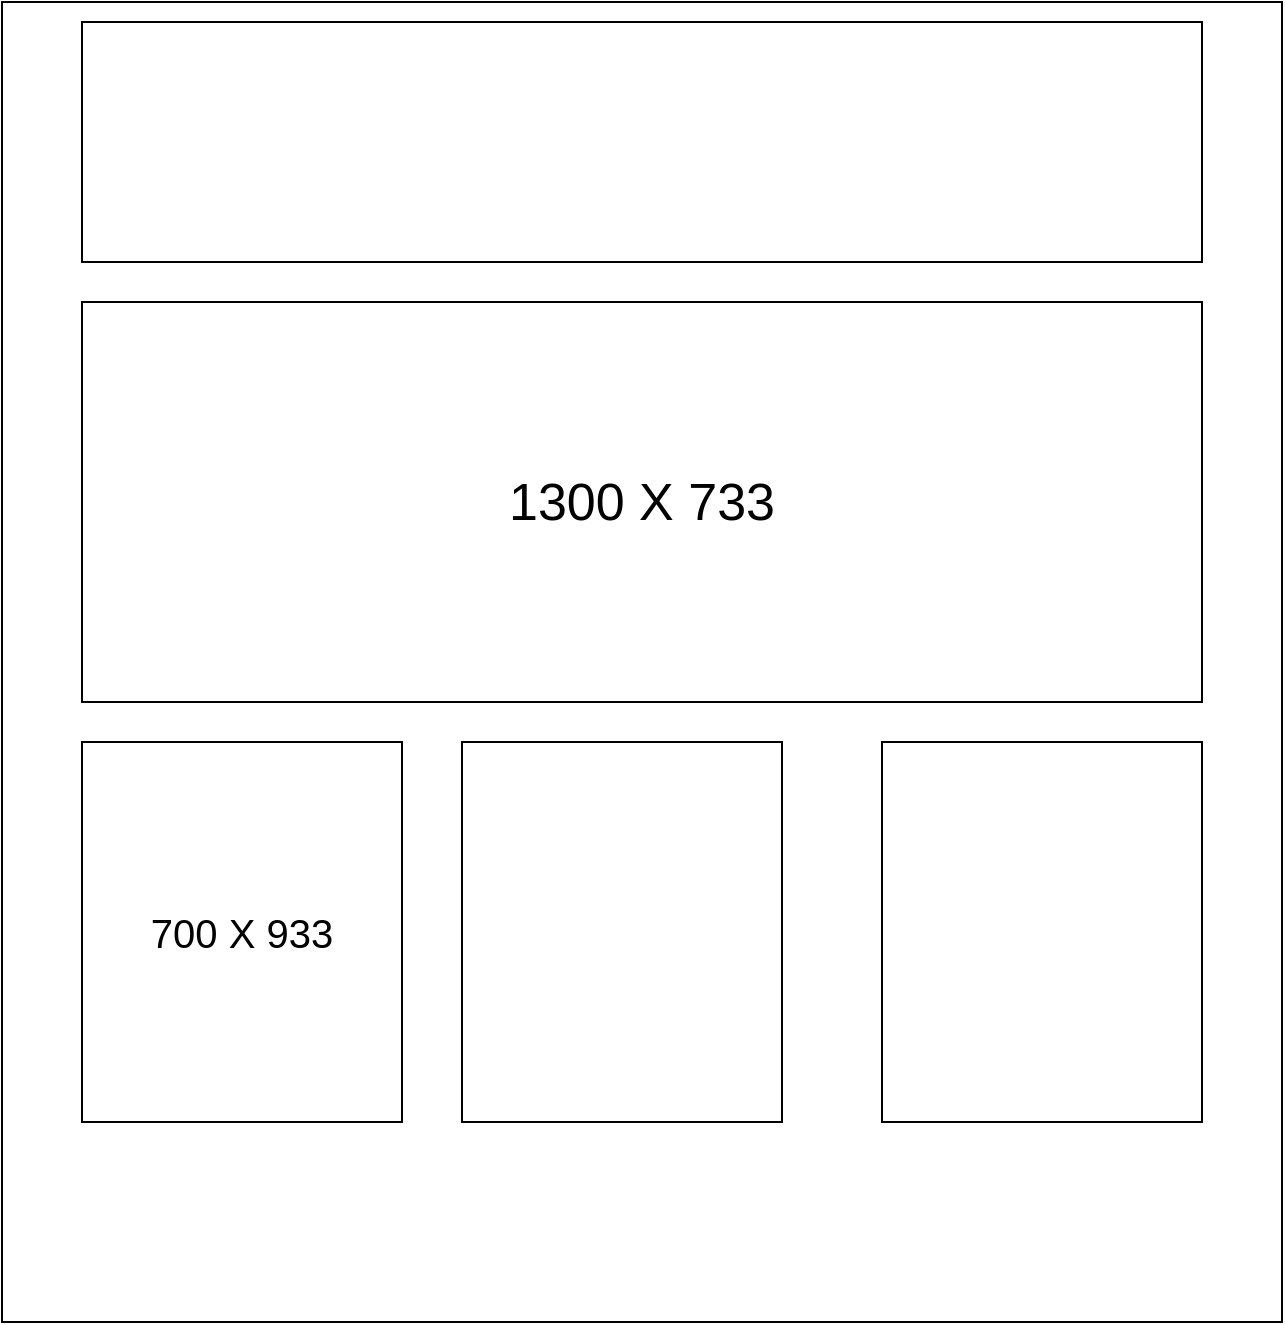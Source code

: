 <mxfile version="26.0.12" pages="2">
  <diagram name="Page-1" id="2F1eauxM8fGFwbu9mJu0">
    <mxGraphModel dx="1182" dy="694" grid="1" gridSize="10" guides="1" tooltips="1" connect="1" arrows="1" fold="1" page="1" pageScale="1" pageWidth="827" pageHeight="1169" math="0" shadow="0">
      <root>
        <mxCell id="0" />
        <mxCell id="1" parent="0" />
        <mxCell id="lpkpt1s2S9Q52mZW5yr8-1" value="" style="rounded=0;whiteSpace=wrap;html=1;" vertex="1" parent="1">
          <mxGeometry x="80" y="40" width="640" height="660" as="geometry" />
        </mxCell>
        <mxCell id="lpkpt1s2S9Q52mZW5yr8-2" value="&lt;font style=&quot;font-size: 26px;&quot;&gt;1300 X 733&lt;/font&gt;" style="rounded=0;whiteSpace=wrap;html=1;" vertex="1" parent="1">
          <mxGeometry x="120" y="190" width="560" height="200" as="geometry" />
        </mxCell>
        <mxCell id="lpkpt1s2S9Q52mZW5yr8-3" value="&lt;font style=&quot;font-size: 20px;&quot;&gt;700 X 933&lt;/font&gt;" style="rounded=0;whiteSpace=wrap;html=1;" vertex="1" parent="1">
          <mxGeometry x="120" y="410" width="160" height="190" as="geometry" />
        </mxCell>
        <mxCell id="lpkpt1s2S9Q52mZW5yr8-4" value="" style="rounded=0;whiteSpace=wrap;html=1;" vertex="1" parent="1">
          <mxGeometry x="310" y="410" width="160" height="190" as="geometry" />
        </mxCell>
        <mxCell id="lpkpt1s2S9Q52mZW5yr8-5" value="" style="rounded=0;whiteSpace=wrap;html=1;" vertex="1" parent="1">
          <mxGeometry x="520" y="410" width="160" height="190" as="geometry" />
        </mxCell>
        <mxCell id="lpkpt1s2S9Q52mZW5yr8-6" value="" style="rounded=0;whiteSpace=wrap;html=1;" vertex="1" parent="1">
          <mxGeometry x="120" y="50" width="560" height="120" as="geometry" />
        </mxCell>
      </root>
    </mxGraphModel>
  </diagram>
  <diagram id="b-4anqtN9l-T06ZhSQOU" name="Page-2">
    <mxGraphModel dx="1181" dy="687" grid="1" gridSize="10" guides="1" tooltips="1" connect="1" arrows="1" fold="1" page="1" pageScale="1" pageWidth="827" pageHeight="1169" math="0" shadow="0">
      <root>
        <mxCell id="0" />
        <mxCell id="1" parent="0" />
        <mxCell id="gaUPhj1n5_K914zTl5ZT-1" value="" style="rounded=0;whiteSpace=wrap;html=1;" vertex="1" parent="1">
          <mxGeometry x="240" y="160" width="440" height="250" as="geometry" />
        </mxCell>
        <mxCell id="gaUPhj1n5_K914zTl5ZT-2" value="70" style="text;html=1;align=center;verticalAlign=middle;whiteSpace=wrap;rounded=0;" vertex="1" parent="1">
          <mxGeometry x="680" y="320" width="30" height="30" as="geometry" />
        </mxCell>
        <mxCell id="gaUPhj1n5_K914zTl5ZT-4" value="120" style="text;html=1;align=center;verticalAlign=middle;whiteSpace=wrap;rounded=0;" vertex="1" parent="1">
          <mxGeometry x="445" y="405" width="30" height="30" as="geometry" />
        </mxCell>
        <mxCell id="gaUPhj1n5_K914zTl5ZT-14" value="" style="endArrow=none;html=1;rounded=0;dashed=1;dashPattern=1 2;" edge="1" parent="1">
          <mxGeometry width="50" height="50" relative="1" as="geometry">
            <mxPoint x="220" y="284" as="sourcePoint" />
            <mxPoint x="710" y="284" as="targetPoint" />
          </mxGeometry>
        </mxCell>
        <mxCell id="gaUPhj1n5_K914zTl5ZT-19" value="" style="endArrow=none;html=1;rounded=0;entryX=0;entryY=0.75;entryDx=0;entryDy=0;" edge="1" parent="1">
          <mxGeometry width="50" height="50" relative="1" as="geometry">
            <mxPoint x="337.5" y="183" as="sourcePoint" />
            <mxPoint x="582.5" y="182.5" as="targetPoint" />
            <Array as="points">
              <mxPoint x="402.5" y="170" />
              <mxPoint x="522.5" y="170" />
            </Array>
          </mxGeometry>
        </mxCell>
        <mxCell id="gaUPhj1n5_K914zTl5ZT-20" value="70" style="text;html=1;align=center;verticalAlign=middle;whiteSpace=wrap;rounded=0;" vertex="1" parent="1">
          <mxGeometry x="445" y="170" width="30" height="30" as="geometry" />
        </mxCell>
        <mxCell id="gaUPhj1n5_K914zTl5ZT-21" value="36" style="text;html=1;align=center;verticalAlign=middle;whiteSpace=wrap;rounded=0;" vertex="1" parent="1">
          <mxGeometry x="680" y="226" width="30" height="30" as="geometry" />
        </mxCell>
        <mxCell id="gaUPhj1n5_K914zTl5ZT-22" value="Monitor" style="text;html=1;align=center;verticalAlign=middle;whiteSpace=wrap;rounded=0;" vertex="1" parent="1">
          <mxGeometry x="430" y="190" width="60" height="30" as="geometry" />
        </mxCell>
        <mxCell id="gaUPhj1n5_K914zTl5ZT-23" value="" style="endArrow=none;html=1;rounded=0;" edge="1" parent="1">
          <mxGeometry width="50" height="50" relative="1" as="geometry">
            <mxPoint x="220" y="560" as="sourcePoint" />
            <mxPoint x="710" y="560" as="targetPoint" />
          </mxGeometry>
        </mxCell>
        <mxCell id="gaUPhj1n5_K914zTl5ZT-24" value="" style="endArrow=none;html=1;rounded=0;" edge="1" parent="1">
          <mxGeometry width="50" height="50" relative="1" as="geometry">
            <mxPoint x="707" y="680" as="sourcePoint" />
            <mxPoint x="707" y="560" as="targetPoint" />
          </mxGeometry>
        </mxCell>
        <mxCell id="gaUPhj1n5_K914zTl5ZT-25" value="" style="rounded=0;whiteSpace=wrap;html=1;rotation=25;" vertex="1" parent="1">
          <mxGeometry x="596.75" y="170" width="76.5" height="97.5" as="geometry" />
        </mxCell>
        <mxCell id="gaUPhj1n5_K914zTl5ZT-5" value="" style="rounded=0;whiteSpace=wrap;html=1;rotation=25;" vertex="1" parent="1">
          <mxGeometry x="600" y="176" width="70" height="80" as="geometry" />
        </mxCell>
        <mxCell id="gaUPhj1n5_K914zTl5ZT-8" value="25" style="text;html=1;align=center;verticalAlign=middle;whiteSpace=wrap;rounded=0;" vertex="1" parent="1">
          <mxGeometry x="610" y="195" width="30" height="30" as="geometry" />
        </mxCell>
        <mxCell id="gaUPhj1n5_K914zTl5ZT-9" value="18" style="text;html=1;align=center;verticalAlign=middle;whiteSpace=wrap;rounded=0;" vertex="1" parent="1">
          <mxGeometry x="610" y="226" width="30" height="30" as="geometry" />
        </mxCell>
        <mxCell id="gaUPhj1n5_K914zTl5ZT-27" value="Speakers" style="rounded=0;whiteSpace=wrap;html=1;rotation=-30;" vertex="1" parent="1">
          <mxGeometry x="253.58" y="166" width="82.83" height="100" as="geometry" />
        </mxCell>
        <mxCell id="gaUPhj1n5_K914zTl5ZT-11" value="Speakers" style="rounded=0;whiteSpace=wrap;html=1;rotation=-30;" vertex="1" parent="1">
          <mxGeometry x="260" y="170" width="70" height="80" as="geometry" />
        </mxCell>
        <mxCell id="gaUPhj1n5_K914zTl5ZT-28" value="23" style="text;html=1;align=center;verticalAlign=middle;whiteSpace=wrap;rounded=0;" vertex="1" parent="1">
          <mxGeometry x="590" y="256" width="30" height="30" as="geometry" />
        </mxCell>
        <mxCell id="gaUPhj1n5_K914zTl5ZT-29" value="29" style="text;html=1;align=center;verticalAlign=middle;whiteSpace=wrap;rounded=0;" vertex="1" parent="1">
          <mxGeometry x="566.75" y="190" width="30" height="30" as="geometry" />
        </mxCell>
        <mxCell id="gaUPhj1n5_K914zTl5ZT-30" value="" style="endArrow=none;html=1;rounded=0;" edge="1" parent="1">
          <mxGeometry width="50" height="50" relative="1" as="geometry">
            <mxPoint x="220" y="679" as="sourcePoint" />
            <mxPoint x="220" y="559" as="targetPoint" />
          </mxGeometry>
        </mxCell>
        <mxCell id="gaUPhj1n5_K914zTl5ZT-31" value="132" style="text;html=1;align=center;verticalAlign=middle;whiteSpace=wrap;rounded=0;" vertex="1" parent="1">
          <mxGeometry x="460" y="530" width="30" height="30" as="geometry" />
        </mxCell>
        <mxCell id="gaUPhj1n5_K914zTl5ZT-32" value="" style="endArrow=none;html=1;rounded=0;" edge="1" parent="1">
          <mxGeometry width="50" height="50" relative="1" as="geometry">
            <mxPoint x="600" y="680" as="sourcePoint" />
            <mxPoint x="708" y="680" as="targetPoint" />
          </mxGeometry>
        </mxCell>
        <mxCell id="gaUPhj1n5_K914zTl5ZT-33" value="36" style="text;html=1;align=center;verticalAlign=middle;whiteSpace=wrap;rounded=0;" vertex="1" parent="1">
          <mxGeometry x="710" y="610" width="30" height="30" as="geometry" />
        </mxCell>
        <mxCell id="gaUPhj1n5_K914zTl5ZT-34" value="28" style="text;html=1;align=center;verticalAlign=middle;whiteSpace=wrap;rounded=0;" vertex="1" parent="1">
          <mxGeometry x="643.25" y="650" width="30" height="30" as="geometry" />
        </mxCell>
        <mxCell id="gaUPhj1n5_K914zTl5ZT-35" value="" style="endArrow=none;html=1;rounded=0;" edge="1" parent="1">
          <mxGeometry width="50" height="50" relative="1" as="geometry">
            <mxPoint x="218" y="680" as="sourcePoint" />
            <mxPoint x="326" y="680" as="targetPoint" />
          </mxGeometry>
        </mxCell>
        <mxCell id="gaUPhj1n5_K914zTl5ZT-36" value="" style="endArrow=none;html=1;rounded=0;" edge="1" parent="1">
          <mxGeometry width="50" height="50" relative="1" as="geometry">
            <mxPoint x="599.25" y="681" as="sourcePoint" />
            <mxPoint x="599" y="560" as="targetPoint" />
          </mxGeometry>
        </mxCell>
        <mxCell id="gaUPhj1n5_K914zTl5ZT-37" value="16" style="text;html=1;align=center;verticalAlign=middle;whiteSpace=wrap;rounded=0;" vertex="1" parent="1">
          <mxGeometry x="574" y="650" width="30" height="30" as="geometry" />
        </mxCell>
        <mxCell id="gaUPhj1n5_K914zTl5ZT-38" value="" style="endArrow=none;html=1;rounded=0;" edge="1" parent="1">
          <mxGeometry width="50" height="50" relative="1" as="geometry">
            <mxPoint x="325.25" y="681" as="sourcePoint" />
            <mxPoint x="325" y="560" as="targetPoint" />
          </mxGeometry>
        </mxCell>
        <mxCell id="gaUPhj1n5_K914zTl5ZT-39" value="" style="endArrow=none;html=1;rounded=0;" edge="1" parent="1">
          <mxGeometry width="50" height="50" relative="1" as="geometry">
            <mxPoint x="323" y="633" as="sourcePoint" />
            <mxPoint x="603" y="633" as="targetPoint" />
          </mxGeometry>
        </mxCell>
        <mxCell id="gaUPhj1n5_K914zTl5ZT-41" value="TABLE&lt;div&gt;(conceptual &amp;nbsp;view)&lt;/div&gt;" style="text;html=1;align=center;verticalAlign=middle;whiteSpace=wrap;rounded=0;" vertex="1" parent="1">
          <mxGeometry x="100" y="310" width="60" height="30" as="geometry" />
        </mxCell>
        <mxCell id="gaUPhj1n5_K914zTl5ZT-42" value="OBJECT (TO BE PREPARED)&lt;div&gt;(top view)&lt;/div&gt;" style="text;html=1;align=center;verticalAlign=middle;whiteSpace=wrap;rounded=0;" vertex="1" parent="1">
          <mxGeometry x="20" y="610" width="180" height="30" as="geometry" />
        </mxCell>
        <mxCell id="gaUPhj1n5_K914zTl5ZT-43" value="" style="endArrow=none;html=1;rounded=0;shape=link;strokeColor=default;width=8;" edge="1" parent="1">
          <mxGeometry width="50" height="50" relative="1" as="geometry">
            <mxPoint x="215" y="871" as="sourcePoint" />
            <mxPoint x="320" y="871" as="targetPoint" />
          </mxGeometry>
        </mxCell>
        <mxCell id="gaUPhj1n5_K914zTl5ZT-45" value="" style="shape=link;endArrow=classic;html=1;rounded=0;width=8;" edge="1" parent="1">
          <mxGeometry width="50" height="50" relative="1" as="geometry">
            <mxPoint x="668" y="991" as="sourcePoint" />
            <mxPoint x="668" y="867" as="targetPoint" />
          </mxGeometry>
        </mxCell>
        <mxCell id="gaUPhj1n5_K914zTl5ZT-46" value="" style="shape=link;endArrow=classic;html=1;rounded=0;width=8;" edge="1" parent="1">
          <mxGeometry width="50" height="50" relative="1" as="geometry">
            <mxPoint x="604.5" y="991" as="sourcePoint" />
            <mxPoint x="604.5" y="867" as="targetPoint" />
          </mxGeometry>
        </mxCell>
        <mxCell id="gaUPhj1n5_K914zTl5ZT-47" value="" style="shape=link;endArrow=classic;html=1;rounded=0;width=8;" edge="1" parent="1">
          <mxGeometry width="50" height="50" relative="1" as="geometry">
            <mxPoint x="315" y="991" as="sourcePoint" />
            <mxPoint x="315" y="867" as="targetPoint" />
          </mxGeometry>
        </mxCell>
        <mxCell id="gaUPhj1n5_K914zTl5ZT-48" value="" style="shape=link;endArrow=classic;html=1;rounded=0;width=8;" edge="1" parent="1">
          <mxGeometry width="50" height="50" relative="1" as="geometry">
            <mxPoint x="253" y="992" as="sourcePoint" />
            <mxPoint x="253" y="868" as="targetPoint" />
          </mxGeometry>
        </mxCell>
        <mxCell id="gaUPhj1n5_K914zTl5ZT-49" value="" style="endArrow=none;html=1;rounded=0;shape=link;strokeColor=default;width=8;" edge="1" parent="1">
          <mxGeometry width="50" height="50" relative="1" as="geometry">
            <mxPoint x="600" y="871" as="sourcePoint" />
            <mxPoint x="705" y="871" as="targetPoint" />
          </mxGeometry>
        </mxCell>
        <mxCell id="gaUPhj1n5_K914zTl5ZT-50" value="" style="endArrow=none;html=1;rounded=0;shape=link;strokeColor=default;width=8;" edge="1" parent="1">
          <mxGeometry width="50" height="50" relative="1" as="geometry">
            <mxPoint x="310" y="941" as="sourcePoint" />
            <mxPoint x="610" y="941" as="targetPoint" />
          </mxGeometry>
        </mxCell>
        <mxCell id="gaUPhj1n5_K914zTl5ZT-51" value="42X72" style="rounded=1;whiteSpace=wrap;html=1;arcSize=3;fillColor=#dae8fc;strokeColor=#6c8ebf;" vertex="1" parent="1">
          <mxGeometry x="330" y="811" width="260" height="110" as="geometry" />
        </mxCell>
        <mxCell id="gaUPhj1n5_K914zTl5ZT-52" value="76" style="text;html=1;align=center;verticalAlign=middle;whiteSpace=wrap;rounded=0;" vertex="1" parent="1">
          <mxGeometry x="450" y="951" width="30" height="20" as="geometry" />
        </mxCell>
        <mxCell id="gaUPhj1n5_K914zTl5ZT-53" value="" style="endArrow=none;dashed=1;html=1;rounded=0;" edge="1" parent="1">
          <mxGeometry width="50" height="50" relative="1" as="geometry">
            <mxPoint x="214" y="1045" as="sourcePoint" />
            <mxPoint x="704" y="1045" as="targetPoint" />
          </mxGeometry>
        </mxCell>
        <mxCell id="gaUPhj1n5_K914zTl5ZT-57" value="132" style="text;html=1;align=center;verticalAlign=middle;whiteSpace=wrap;rounded=0;" vertex="1" parent="1">
          <mxGeometry x="430" y="1021" width="60" height="30" as="geometry" />
        </mxCell>
        <mxCell id="gaUPhj1n5_K914zTl5ZT-58" value="" style="endArrow=none;dashed=1;html=1;rounded=0;" edge="1" parent="1">
          <mxGeometry width="50" height="50" relative="1" as="geometry">
            <mxPoint x="240" y="1011" as="sourcePoint" />
            <mxPoint x="680" y="1011" as="targetPoint" />
          </mxGeometry>
        </mxCell>
        <mxCell id="gaUPhj1n5_K914zTl5ZT-59" value="120" style="text;html=1;align=center;verticalAlign=middle;whiteSpace=wrap;rounded=0;" vertex="1" parent="1">
          <mxGeometry x="435" y="981" width="60" height="30" as="geometry" />
        </mxCell>
        <mxCell id="gaUPhj1n5_K914zTl5ZT-61" value="" style="endArrow=none;dashed=1;html=1;rounded=0;" edge="1" parent="1">
          <mxGeometry width="50" height="50" relative="1" as="geometry">
            <mxPoint x="716" y="995" as="sourcePoint" />
            <mxPoint x="716" y="865" as="targetPoint" />
          </mxGeometry>
        </mxCell>
        <mxCell id="gaUPhj1n5_K914zTl5ZT-62" value="36" style="text;html=1;align=center;verticalAlign=middle;whiteSpace=wrap;rounded=0;" vertex="1" parent="1">
          <mxGeometry x="730" y="911" width="30" height="30" as="geometry" />
        </mxCell>
        <mxCell id="gaUPhj1n5_K914zTl5ZT-63" value="" style="endArrow=none;dashed=1;html=1;rounded=0;" edge="1" parent="1">
          <mxGeometry width="50" height="50" relative="1" as="geometry">
            <mxPoint x="620" y="991" as="sourcePoint" />
            <mxPoint x="620" y="931" as="targetPoint" />
          </mxGeometry>
        </mxCell>
        <mxCell id="gaUPhj1n5_K914zTl5ZT-64" value="18" style="text;html=1;align=center;verticalAlign=middle;whiteSpace=wrap;rounded=0;" vertex="1" parent="1">
          <mxGeometry x="620" y="946" width="30" height="30" as="geometry" />
        </mxCell>
        <mxCell id="gaUPhj1n5_K914zTl5ZT-65" value="" style="endArrow=none;html=1;rounded=0;shape=link;strokeColor=default;width=-4;" edge="1" parent="1">
          <mxGeometry width="50" height="50" relative="1" as="geometry">
            <mxPoint x="407.5" y="935" as="sourcePoint" />
            <mxPoint x="512.5" y="935" as="targetPoint" />
          </mxGeometry>
        </mxCell>
        <mxCell id="gaUPhj1n5_K914zTl5ZT-66" value="" style="shape=link;endArrow=classic;html=1;rounded=0;width=-2;" edge="1" parent="1">
          <mxGeometry width="50" height="50" relative="1" as="geometry">
            <mxPoint x="460" y="933" as="sourcePoint" />
            <mxPoint x="460" y="921" as="targetPoint" />
          </mxGeometry>
        </mxCell>
        <mxCell id="gaUPhj1n5_K914zTl5ZT-67" value="42X72 (Monitor)" style="rounded=1;whiteSpace=wrap;html=1;arcSize=3;" vertex="1" parent="1">
          <mxGeometry x="335" y="818" width="250" height="97" as="geometry" />
        </mxCell>
        <mxCell id="gaUPhj1n5_K914zTl5ZT-68" value="" style="endArrow=none;html=1;rounded=0;shape=link;strokeColor=default;width=8;" edge="1" parent="1">
          <mxGeometry width="50" height="50" relative="1" as="geometry">
            <mxPoint x="608.75" y="941" as="sourcePoint" />
            <mxPoint x="673" y="941" as="targetPoint" />
          </mxGeometry>
        </mxCell>
        <mxCell id="gaUPhj1n5_K914zTl5ZT-71" value="" style="endArrow=none;html=1;rounded=0;shape=link;strokeColor=default;width=8;" edge="1" parent="1">
          <mxGeometry width="50" height="50" relative="1" as="geometry">
            <mxPoint x="250" y="941" as="sourcePoint" />
            <mxPoint x="314.25" y="941" as="targetPoint" />
          </mxGeometry>
        </mxCell>
        <mxCell id="gaUPhj1n5_K914zTl5ZT-73" value="" style="rounded=0;whiteSpace=wrap;html=1;" vertex="1" parent="1">
          <mxGeometry x="617.25" y="759" width="60" height="105" as="geometry" />
        </mxCell>
        <mxCell id="gaUPhj1n5_K914zTl5ZT-79" value="" style="ellipse;whiteSpace=wrap;html=1;aspect=fixed;fillColor=#fff2cc;strokeColor=#d6b656;" vertex="1" parent="1">
          <mxGeometry x="624" y="801" width="50" height="50" as="geometry" />
        </mxCell>
        <mxCell id="gaUPhj1n5_K914zTl5ZT-80" value="" style="rounded=0;whiteSpace=wrap;html=1;" vertex="1" parent="1">
          <mxGeometry x="621.25" y="765" width="51.75" height="30" as="geometry" />
        </mxCell>
        <mxCell id="gaUPhj1n5_K914zTl5ZT-81" value="" style="ellipse;whiteSpace=wrap;html=1;aspect=fixed;" vertex="1" parent="1">
          <mxGeometry x="636.5" y="768.5" width="23" height="23" as="geometry" />
        </mxCell>
        <mxCell id="gaUPhj1n5_K914zTl5ZT-83" value="" style="rounded=0;whiteSpace=wrap;html=1;" vertex="1" parent="1">
          <mxGeometry x="240" y="759" width="60" height="105" as="geometry" />
        </mxCell>
        <mxCell id="gaUPhj1n5_K914zTl5ZT-84" value="" style="ellipse;whiteSpace=wrap;html=1;aspect=fixed;fillColor=#fff2cc;strokeColor=#d6b656;" vertex="1" parent="1">
          <mxGeometry x="246.75" y="801" width="50" height="50" as="geometry" />
        </mxCell>
        <mxCell id="gaUPhj1n5_K914zTl5ZT-85" value="" style="rounded=0;whiteSpace=wrap;html=1;" vertex="1" parent="1">
          <mxGeometry x="244" y="765" width="51.75" height="30" as="geometry" />
        </mxCell>
        <mxCell id="gaUPhj1n5_K914zTl5ZT-86" value="" style="ellipse;whiteSpace=wrap;html=1;aspect=fixed;" vertex="1" parent="1">
          <mxGeometry x="259.25" y="768.5" width="23" height="23" as="geometry" />
        </mxCell>
        <mxCell id="gaUPhj1n5_K914zTl5ZT-87" value="OBJECT (TO BE PREPARED)&lt;div&gt;(front view)&lt;/div&gt;" style="text;html=1;align=center;verticalAlign=middle;whiteSpace=wrap;rounded=0;" vertex="1" parent="1">
          <mxGeometry x="30" y="941" width="180" height="30" as="geometry" />
        </mxCell>
        <mxCell id="gaUPhj1n5_K914zTl5ZT-90" value="36" style="text;html=1;align=center;verticalAlign=middle;whiteSpace=wrap;rounded=0;" vertex="1" parent="1">
          <mxGeometry x="490" y="1370" width="60" height="30" as="geometry" />
        </mxCell>
        <mxCell id="gaUPhj1n5_K914zTl5ZT-91" value="36" style="text;html=1;align=center;verticalAlign=middle;whiteSpace=wrap;rounded=0;" vertex="1" parent="1">
          <mxGeometry x="390" y="1260" width="60" height="30" as="geometry" />
        </mxCell>
        <mxCell id="gaUPhj1n5_K914zTl5ZT-93" value="" style="endArrow=none;html=1;rounded=0;shape=link;width=162;strokeColor=#b85450;fillColor=#f8cecc;" edge="1" parent="1">
          <mxGeometry width="50" height="50" relative="1" as="geometry">
            <mxPoint x="420" y="1459" as="sourcePoint" />
            <mxPoint x="420" y="1299" as="targetPoint" />
          </mxGeometry>
        </mxCell>
        <mxCell id="gaUPhj1n5_K914zTl5ZT-94" value="" style="endArrow=none;html=1;rounded=0;entryX=1;entryY=0;entryDx=0;entryDy=0;exitX=0;exitY=0;exitDx=0;exitDy=0;shape=link;width=8;" edge="1" parent="1">
          <mxGeometry width="50" height="50" relative="1" as="geometry">
            <mxPoint x="340" y="1304" as="sourcePoint" />
            <mxPoint x="500" y="1304" as="targetPoint" />
          </mxGeometry>
        </mxCell>
        <mxCell id="gaUPhj1n5_K914zTl5ZT-96" value="OBJECT (TO BE PREPARED)&lt;div&gt;(left side view)&lt;/div&gt;" style="text;html=1;align=center;verticalAlign=middle;whiteSpace=wrap;rounded=0;" vertex="1" parent="1">
          <mxGeometry x="50" y="1380" width="180" height="30" as="geometry" />
        </mxCell>
        <mxCell id="gaUPhj1n5_K914zTl5ZT-97" value="36" style="text;html=1;align=center;verticalAlign=middle;whiteSpace=wrap;rounded=0;" vertex="1" parent="1">
          <mxGeometry x="490" y="1650" width="60" height="30" as="geometry" />
        </mxCell>
        <mxCell id="gaUPhj1n5_K914zTl5ZT-98" value="36" style="text;html=1;align=center;verticalAlign=middle;whiteSpace=wrap;rounded=0;" vertex="1" parent="1">
          <mxGeometry x="390" y="1540" width="60" height="30" as="geometry" />
        </mxCell>
        <mxCell id="gaUPhj1n5_K914zTl5ZT-99" value="" style="endArrow=none;html=1;rounded=0;shape=link;width=162;fillColor=#f8cecc;strokeColor=#b85450;" edge="1" parent="1">
          <mxGeometry width="50" height="50" relative="1" as="geometry">
            <mxPoint x="420" y="1739" as="sourcePoint" />
            <mxPoint x="420" y="1579" as="targetPoint" />
          </mxGeometry>
        </mxCell>
        <mxCell id="gaUPhj1n5_K914zTl5ZT-100" value="" style="endArrow=none;html=1;rounded=0;entryX=1;entryY=0;entryDx=0;entryDy=0;exitX=0;exitY=0;exitDx=0;exitDy=0;shape=link;width=8;" edge="1" parent="1">
          <mxGeometry width="50" height="50" relative="1" as="geometry">
            <mxPoint x="340" y="1584" as="sourcePoint" />
            <mxPoint x="500" y="1584" as="targetPoint" />
          </mxGeometry>
        </mxCell>
        <mxCell id="gaUPhj1n5_K914zTl5ZT-101" value="OBJECT (TO BE PREPARED)&lt;div&gt;(right side view)&lt;/div&gt;" style="text;html=1;align=center;verticalAlign=middle;whiteSpace=wrap;rounded=0;" vertex="1" parent="1">
          <mxGeometry x="50" y="1660" width="180" height="30" as="geometry" />
        </mxCell>
      </root>
    </mxGraphModel>
  </diagram>
</mxfile>
